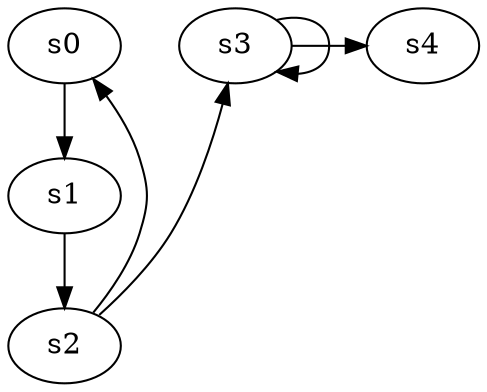 digraph game_0033_chain_5 {
    s0 [name="s0", player=0];
    s1 [name="s1", player=1];
    s2 [name="s2", player=0];
    s3 [name="s3", player=1, target=1];
    s4 [name="s4", player=0];

    s0 -> s1;
    s1 -> s2;
    s2 -> s3 [constraint="time == 5 || time == 10 || time == 16 || time == 17"];
    s3 -> s4 [constraint="time == 0 || time == 13"];
    s2 -> s0 [constraint="!(time % 3 == 0)"];
    s3 -> s3 [constraint="time % 4 == 0"];
}
